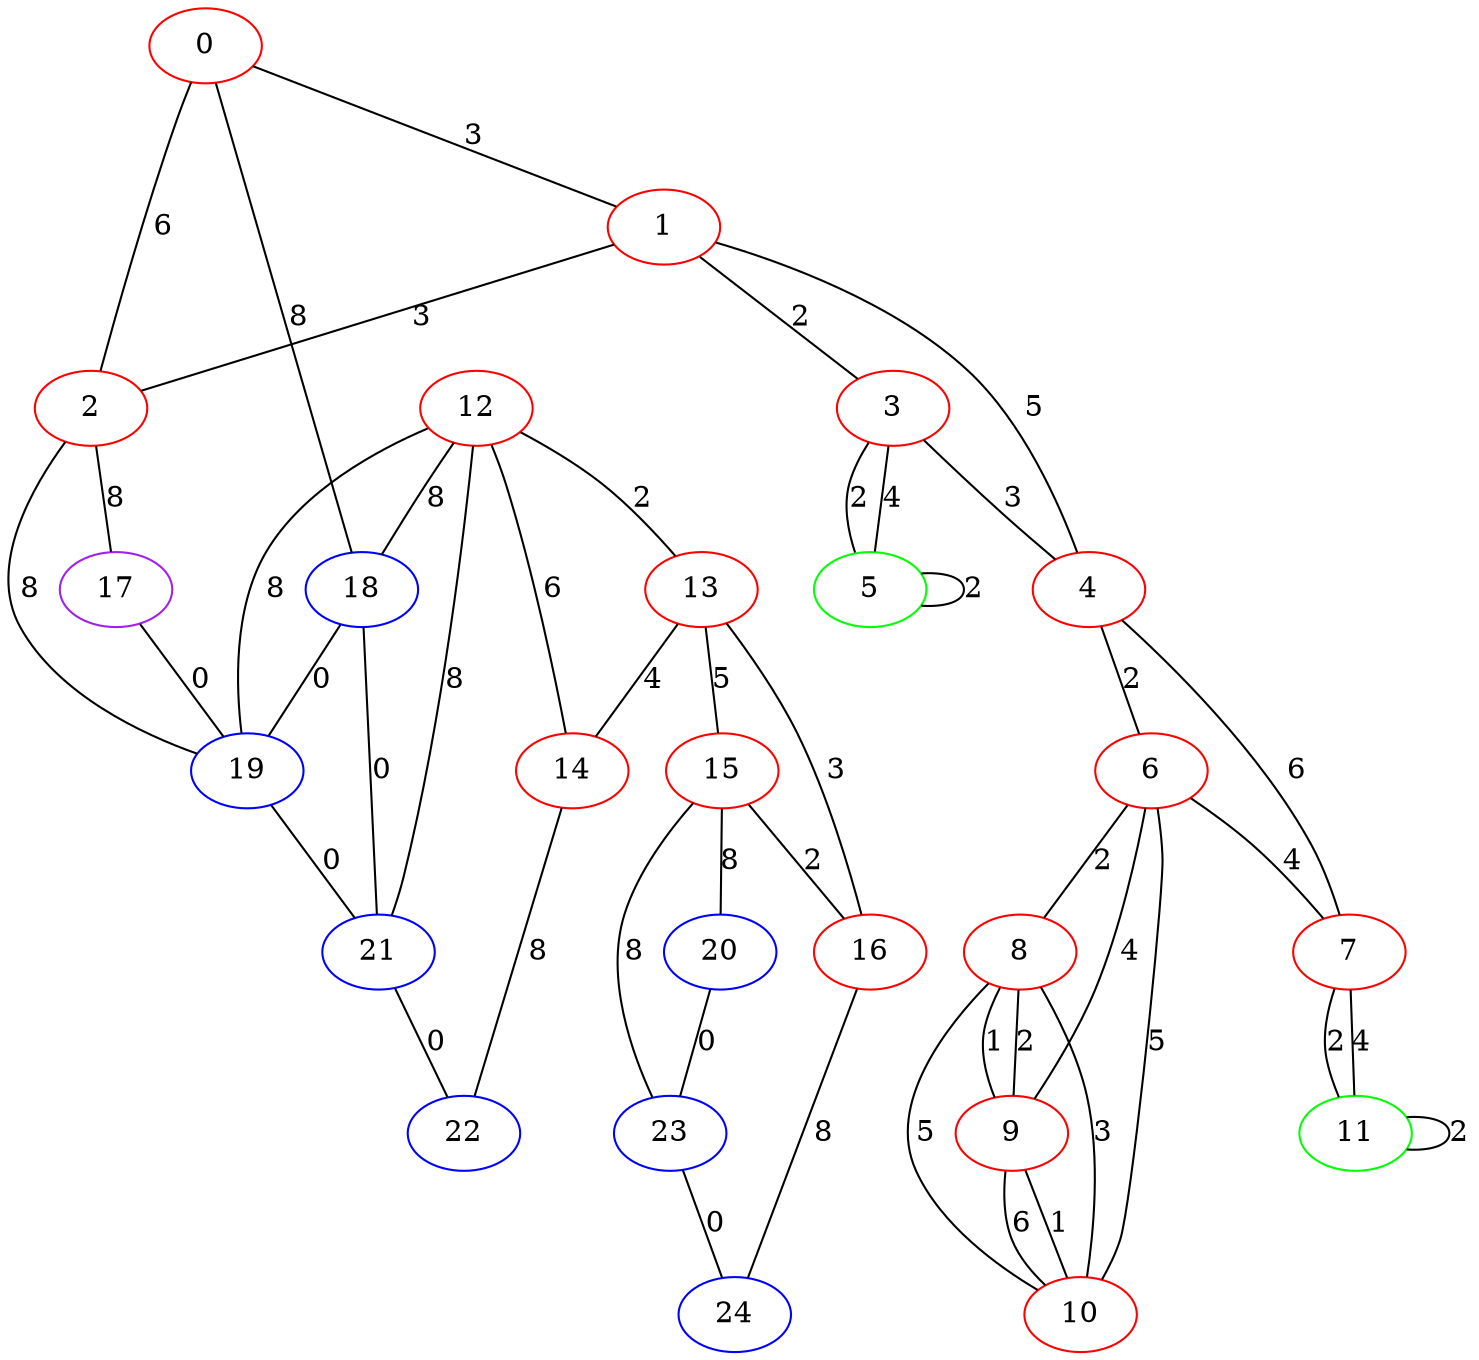 graph "" {
0 [color=red, weight=1];
1 [color=red, weight=1];
2 [color=red, weight=1];
3 [color=red, weight=1];
4 [color=red, weight=1];
5 [color=green, weight=2];
6 [color=red, weight=1];
7 [color=red, weight=1];
8 [color=red, weight=1];
9 [color=red, weight=1];
10 [color=red, weight=1];
11 [color=green, weight=2];
12 [color=red, weight=1];
13 [color=red, weight=1];
14 [color=red, weight=1];
15 [color=red, weight=1];
16 [color=red, weight=1];
17 [color=purple, weight=4];
18 [color=blue, weight=3];
19 [color=blue, weight=3];
20 [color=blue, weight=3];
21 [color=blue, weight=3];
22 [color=blue, weight=3];
23 [color=blue, weight=3];
24 [color=blue, weight=3];
0 -- 1  [key=0, label=3];
0 -- 2  [key=0, label=6];
0 -- 18  [key=0, label=8];
1 -- 2  [key=0, label=3];
1 -- 3  [key=0, label=2];
1 -- 4  [key=0, label=5];
2 -- 19  [key=0, label=8];
2 -- 17  [key=0, label=8];
3 -- 4  [key=0, label=3];
3 -- 5  [key=0, label=4];
3 -- 5  [key=1, label=2];
4 -- 6  [key=0, label=2];
4 -- 7  [key=0, label=6];
5 -- 5  [key=0, label=2];
6 -- 8  [key=0, label=2];
6 -- 9  [key=0, label=4];
6 -- 10  [key=0, label=5];
6 -- 7  [key=0, label=4];
7 -- 11  [key=0, label=2];
7 -- 11  [key=1, label=4];
8 -- 9  [key=0, label=2];
8 -- 9  [key=1, label=1];
8 -- 10  [key=0, label=3];
8 -- 10  [key=1, label=5];
9 -- 10  [key=0, label=1];
9 -- 10  [key=1, label=6];
11 -- 11  [key=0, label=2];
12 -- 18  [key=0, label=8];
12 -- 19  [key=0, label=8];
12 -- 13  [key=0, label=2];
12 -- 14  [key=0, label=6];
12 -- 21  [key=0, label=8];
13 -- 16  [key=0, label=3];
13 -- 14  [key=0, label=4];
13 -- 15  [key=0, label=5];
14 -- 22  [key=0, label=8];
15 -- 16  [key=0, label=2];
15 -- 20  [key=0, label=8];
15 -- 23  [key=0, label=8];
16 -- 24  [key=0, label=8];
17 -- 19  [key=0, label=0];
18 -- 19  [key=0, label=0];
18 -- 21  [key=0, label=0];
19 -- 21  [key=0, label=0];
20 -- 23  [key=0, label=0];
21 -- 22  [key=0, label=0];
23 -- 24  [key=0, label=0];
}
